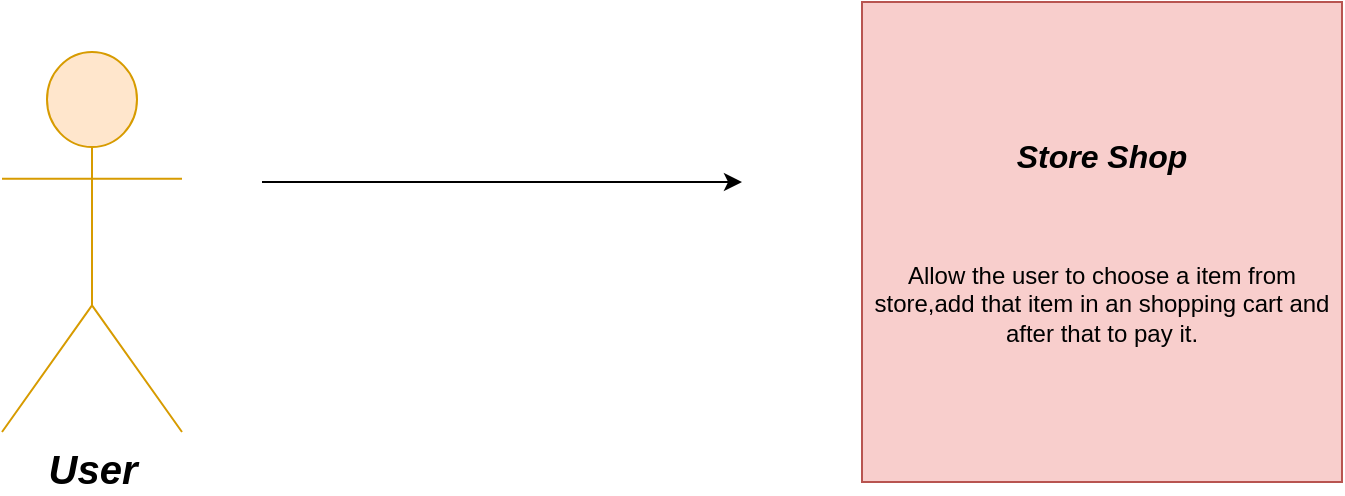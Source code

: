 <mxfile version="12.4.9" type="device"><diagram id="J16C8F3lp_BwCgzM7Z0u" name="Page-1"><mxGraphModel dx="868" dy="482" grid="1" gridSize="10" guides="1" tooltips="1" connect="1" arrows="1" fold="1" page="1" pageScale="1" pageWidth="827" pageHeight="1169" math="0" shadow="0"><root><mxCell id="0"/><mxCell id="1" parent="0"/><mxCell id="Ahr1yrVvekShNU-gxruO-1" value="&lt;b&gt;&lt;i&gt;&lt;font style=&quot;font-size: 20px&quot;&gt;User&lt;/font&gt;&lt;/i&gt;&lt;/b&gt;" style="shape=umlActor;verticalLabelPosition=bottom;labelBackgroundColor=#ffffff;verticalAlign=top;html=1;outlineConnect=0;fillColor=#ffe6cc;strokeColor=#d79b00;" vertex="1" parent="1"><mxGeometry x="60" y="105" width="90" height="190" as="geometry"/></mxCell><mxCell id="Ahr1yrVvekShNU-gxruO-3" value="" style="endArrow=classic;html=1;" edge="1" parent="1"><mxGeometry width="50" height="50" relative="1" as="geometry"><mxPoint x="190" y="170" as="sourcePoint"/><mxPoint x="430" y="170" as="targetPoint"/></mxGeometry></mxCell><mxCell id="Ahr1yrVvekShNU-gxruO-4" value="&lt;b&gt;&lt;i&gt;&lt;font style=&quot;font-size: 16px&quot;&gt;Store Shop&lt;br&gt;&lt;/font&gt;&lt;/i&gt;&lt;/b&gt;&lt;br&gt;&lt;br&gt;&lt;br&gt;Allow the user to choose a item from store,add that item in an shopping cart and after that to pay it." style="whiteSpace=wrap;html=1;aspect=fixed;fillColor=#f8cecc;strokeColor=#b85450;" vertex="1" parent="1"><mxGeometry x="490" y="80" width="240" height="240" as="geometry"/></mxCell></root></mxGraphModel></diagram></mxfile>